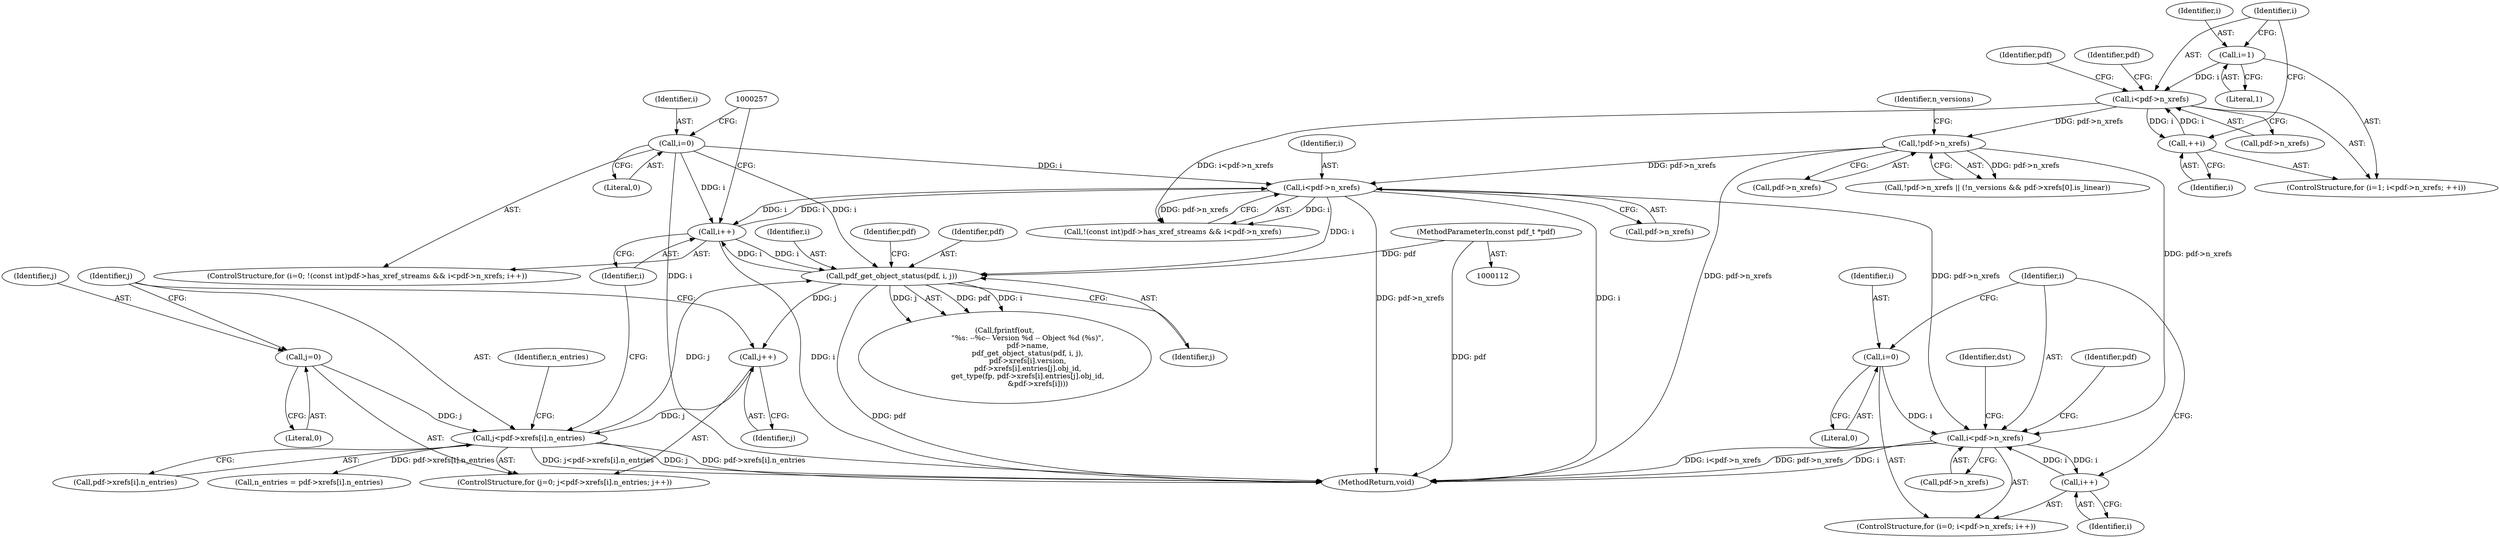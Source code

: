 digraph "0_pdfresurrect_0c4120fffa3dffe97b95c486a120eded82afe8a6_9@pointer" {
"1000387" [label="(Call,i<pdf->n_xrefs)"];
"1000392" [label="(Call,i++)"];
"1000387" [label="(Call,i<pdf->n_xrefs)"];
"1000384" [label="(Call,i=0)"];
"1000261" [label="(Call,i<pdf->n_xrefs)"];
"1000251" [label="(Call,i=0)"];
"1000266" [label="(Call,i++)"];
"1000298" [label="(Call,pdf_get_object_status(pdf, i, j))"];
"1000114" [label="(MethodParameterIn,const pdf_t *pdf)"];
"1000278" [label="(Call,j<pdf->xrefs[i].n_entries)"];
"1000275" [label="(Call,j=0)"];
"1000287" [label="(Call,j++)"];
"1000230" [label="(Call,!pdf->n_xrefs)"];
"1000209" [label="(Call,i<pdf->n_xrefs)"];
"1000206" [label="(Call,i=1)"];
"1000214" [label="(Call,++i)"];
"1000209" [label="(Call,i<pdf->n_xrefs)"];
"1000299" [label="(Identifier,pdf)"];
"1000288" [label="(Identifier,j)"];
"1000267" [label="(Identifier,i)"];
"1000388" [label="(Identifier,i)"];
"1000385" [label="(Identifier,i)"];
"1000254" [label="(Call,!(const int)pdf->has_xref_streams && i<pdf->n_xrefs)"];
"1000114" [label="(MethodParameterIn,const pdf_t *pdf)"];
"1000280" [label="(Call,pdf->xrefs[i].n_entries)"];
"1000275" [label="(Call,j=0)"];
"1000279" [label="(Identifier,j)"];
"1000291" [label="(Identifier,n_entries)"];
"1000277" [label="(Literal,0)"];
"1000389" [label="(Call,pdf->n_xrefs)"];
"1000252" [label="(Identifier,i)"];
"1000210" [label="(Identifier,i)"];
"1000383" [label="(ControlStructure,for (i=0; i<pdf->n_xrefs; i++))"];
"1000399" [label="(Identifier,pdf)"];
"1000253" [label="(Literal,0)"];
"1000386" [label="(Literal,0)"];
"1000230" [label="(Call,!pdf->n_xrefs)"];
"1000261" [label="(Call,i<pdf->n_xrefs)"];
"1000251" [label="(Call,i=0)"];
"1000292" [label="(Call,fprintf(out,\n                    \"%s: --%c-- Version %d -- Object %d (%s)\",\n                    pdf->name,\n                    pdf_get_object_status(pdf, i, j),\n                    pdf->xrefs[i].version,\n                    pdf->xrefs[i].entries[j].obj_id,\n                    get_type(fp, pdf->xrefs[i].entries[j].obj_id,\n                             &pdf->xrefs[i])))"];
"1000250" [label="(ControlStructure,for (i=0; !(const int)pdf->has_xref_streams && i<pdf->n_xrefs; i++))"];
"1000266" [label="(Call,i++)"];
"1000211" [label="(Call,pdf->n_xrefs)"];
"1000460" [label="(Identifier,dst)"];
"1000214" [label="(Call,++i)"];
"1000392" [label="(Call,i++)"];
"1000229" [label="(Call,!pdf->n_xrefs || (!n_versions && pdf->xrefs[0].is_linear))"];
"1000205" [label="(ControlStructure,for (i=1; i<pdf->n_xrefs; ++i))"];
"1000207" [label="(Identifier,i)"];
"1000236" [label="(Identifier,n_versions)"];
"1000466" [label="(MethodReturn,void)"];
"1000301" [label="(Identifier,j)"];
"1000384" [label="(Call,i=0)"];
"1000387" [label="(Call,i<pdf->n_xrefs)"];
"1000231" [label="(Call,pdf->n_xrefs)"];
"1000221" [label="(Identifier,pdf)"];
"1000215" [label="(Identifier,i)"];
"1000206" [label="(Call,i=1)"];
"1000298" [label="(Call,pdf_get_object_status(pdf, i, j))"];
"1000300" [label="(Identifier,i)"];
"1000287" [label="(Call,j++)"];
"1000232" [label="(Identifier,pdf)"];
"1000305" [label="(Identifier,pdf)"];
"1000208" [label="(Literal,1)"];
"1000278" [label="(Call,j<pdf->xrefs[i].n_entries)"];
"1000393" [label="(Identifier,i)"];
"1000262" [label="(Identifier,i)"];
"1000404" [label="(Call,n_entries = pdf->xrefs[i].n_entries)"];
"1000276" [label="(Identifier,j)"];
"1000274" [label="(ControlStructure,for (j=0; j<pdf->xrefs[i].n_entries; j++))"];
"1000263" [label="(Call,pdf->n_xrefs)"];
"1000387" -> "1000383"  [label="AST: "];
"1000387" -> "1000389"  [label="CFG: "];
"1000388" -> "1000387"  [label="AST: "];
"1000389" -> "1000387"  [label="AST: "];
"1000399" -> "1000387"  [label="CFG: "];
"1000460" -> "1000387"  [label="CFG: "];
"1000387" -> "1000466"  [label="DDG: pdf->n_xrefs"];
"1000387" -> "1000466"  [label="DDG: i"];
"1000387" -> "1000466"  [label="DDG: i<pdf->n_xrefs"];
"1000392" -> "1000387"  [label="DDG: i"];
"1000384" -> "1000387"  [label="DDG: i"];
"1000261" -> "1000387"  [label="DDG: pdf->n_xrefs"];
"1000230" -> "1000387"  [label="DDG: pdf->n_xrefs"];
"1000387" -> "1000392"  [label="DDG: i"];
"1000392" -> "1000383"  [label="AST: "];
"1000392" -> "1000393"  [label="CFG: "];
"1000393" -> "1000392"  [label="AST: "];
"1000388" -> "1000392"  [label="CFG: "];
"1000384" -> "1000383"  [label="AST: "];
"1000384" -> "1000386"  [label="CFG: "];
"1000385" -> "1000384"  [label="AST: "];
"1000386" -> "1000384"  [label="AST: "];
"1000388" -> "1000384"  [label="CFG: "];
"1000261" -> "1000254"  [label="AST: "];
"1000261" -> "1000263"  [label="CFG: "];
"1000262" -> "1000261"  [label="AST: "];
"1000263" -> "1000261"  [label="AST: "];
"1000254" -> "1000261"  [label="CFG: "];
"1000261" -> "1000466"  [label="DDG: pdf->n_xrefs"];
"1000261" -> "1000466"  [label="DDG: i"];
"1000261" -> "1000254"  [label="DDG: i"];
"1000261" -> "1000254"  [label="DDG: pdf->n_xrefs"];
"1000251" -> "1000261"  [label="DDG: i"];
"1000266" -> "1000261"  [label="DDG: i"];
"1000230" -> "1000261"  [label="DDG: pdf->n_xrefs"];
"1000261" -> "1000266"  [label="DDG: i"];
"1000261" -> "1000298"  [label="DDG: i"];
"1000251" -> "1000250"  [label="AST: "];
"1000251" -> "1000253"  [label="CFG: "];
"1000252" -> "1000251"  [label="AST: "];
"1000253" -> "1000251"  [label="AST: "];
"1000257" -> "1000251"  [label="CFG: "];
"1000251" -> "1000466"  [label="DDG: i"];
"1000251" -> "1000266"  [label="DDG: i"];
"1000251" -> "1000298"  [label="DDG: i"];
"1000266" -> "1000250"  [label="AST: "];
"1000266" -> "1000267"  [label="CFG: "];
"1000267" -> "1000266"  [label="AST: "];
"1000257" -> "1000266"  [label="CFG: "];
"1000266" -> "1000466"  [label="DDG: i"];
"1000298" -> "1000266"  [label="DDG: i"];
"1000266" -> "1000298"  [label="DDG: i"];
"1000298" -> "1000292"  [label="AST: "];
"1000298" -> "1000301"  [label="CFG: "];
"1000299" -> "1000298"  [label="AST: "];
"1000300" -> "1000298"  [label="AST: "];
"1000301" -> "1000298"  [label="AST: "];
"1000305" -> "1000298"  [label="CFG: "];
"1000298" -> "1000466"  [label="DDG: pdf"];
"1000298" -> "1000287"  [label="DDG: j"];
"1000298" -> "1000292"  [label="DDG: pdf"];
"1000298" -> "1000292"  [label="DDG: i"];
"1000298" -> "1000292"  [label="DDG: j"];
"1000114" -> "1000298"  [label="DDG: pdf"];
"1000278" -> "1000298"  [label="DDG: j"];
"1000114" -> "1000112"  [label="AST: "];
"1000114" -> "1000466"  [label="DDG: pdf"];
"1000278" -> "1000274"  [label="AST: "];
"1000278" -> "1000280"  [label="CFG: "];
"1000279" -> "1000278"  [label="AST: "];
"1000280" -> "1000278"  [label="AST: "];
"1000291" -> "1000278"  [label="CFG: "];
"1000267" -> "1000278"  [label="CFG: "];
"1000278" -> "1000466"  [label="DDG: pdf->xrefs[i].n_entries"];
"1000278" -> "1000466"  [label="DDG: j<pdf->xrefs[i].n_entries"];
"1000278" -> "1000466"  [label="DDG: j"];
"1000275" -> "1000278"  [label="DDG: j"];
"1000287" -> "1000278"  [label="DDG: j"];
"1000278" -> "1000404"  [label="DDG: pdf->xrefs[i].n_entries"];
"1000275" -> "1000274"  [label="AST: "];
"1000275" -> "1000277"  [label="CFG: "];
"1000276" -> "1000275"  [label="AST: "];
"1000277" -> "1000275"  [label="AST: "];
"1000279" -> "1000275"  [label="CFG: "];
"1000287" -> "1000274"  [label="AST: "];
"1000287" -> "1000288"  [label="CFG: "];
"1000288" -> "1000287"  [label="AST: "];
"1000279" -> "1000287"  [label="CFG: "];
"1000230" -> "1000229"  [label="AST: "];
"1000230" -> "1000231"  [label="CFG: "];
"1000231" -> "1000230"  [label="AST: "];
"1000236" -> "1000230"  [label="CFG: "];
"1000229" -> "1000230"  [label="CFG: "];
"1000230" -> "1000466"  [label="DDG: pdf->n_xrefs"];
"1000230" -> "1000229"  [label="DDG: pdf->n_xrefs"];
"1000209" -> "1000230"  [label="DDG: pdf->n_xrefs"];
"1000209" -> "1000205"  [label="AST: "];
"1000209" -> "1000211"  [label="CFG: "];
"1000210" -> "1000209"  [label="AST: "];
"1000211" -> "1000209"  [label="AST: "];
"1000221" -> "1000209"  [label="CFG: "];
"1000232" -> "1000209"  [label="CFG: "];
"1000206" -> "1000209"  [label="DDG: i"];
"1000214" -> "1000209"  [label="DDG: i"];
"1000209" -> "1000214"  [label="DDG: i"];
"1000209" -> "1000254"  [label="DDG: i<pdf->n_xrefs"];
"1000206" -> "1000205"  [label="AST: "];
"1000206" -> "1000208"  [label="CFG: "];
"1000207" -> "1000206"  [label="AST: "];
"1000208" -> "1000206"  [label="AST: "];
"1000210" -> "1000206"  [label="CFG: "];
"1000214" -> "1000205"  [label="AST: "];
"1000214" -> "1000215"  [label="CFG: "];
"1000215" -> "1000214"  [label="AST: "];
"1000210" -> "1000214"  [label="CFG: "];
}
